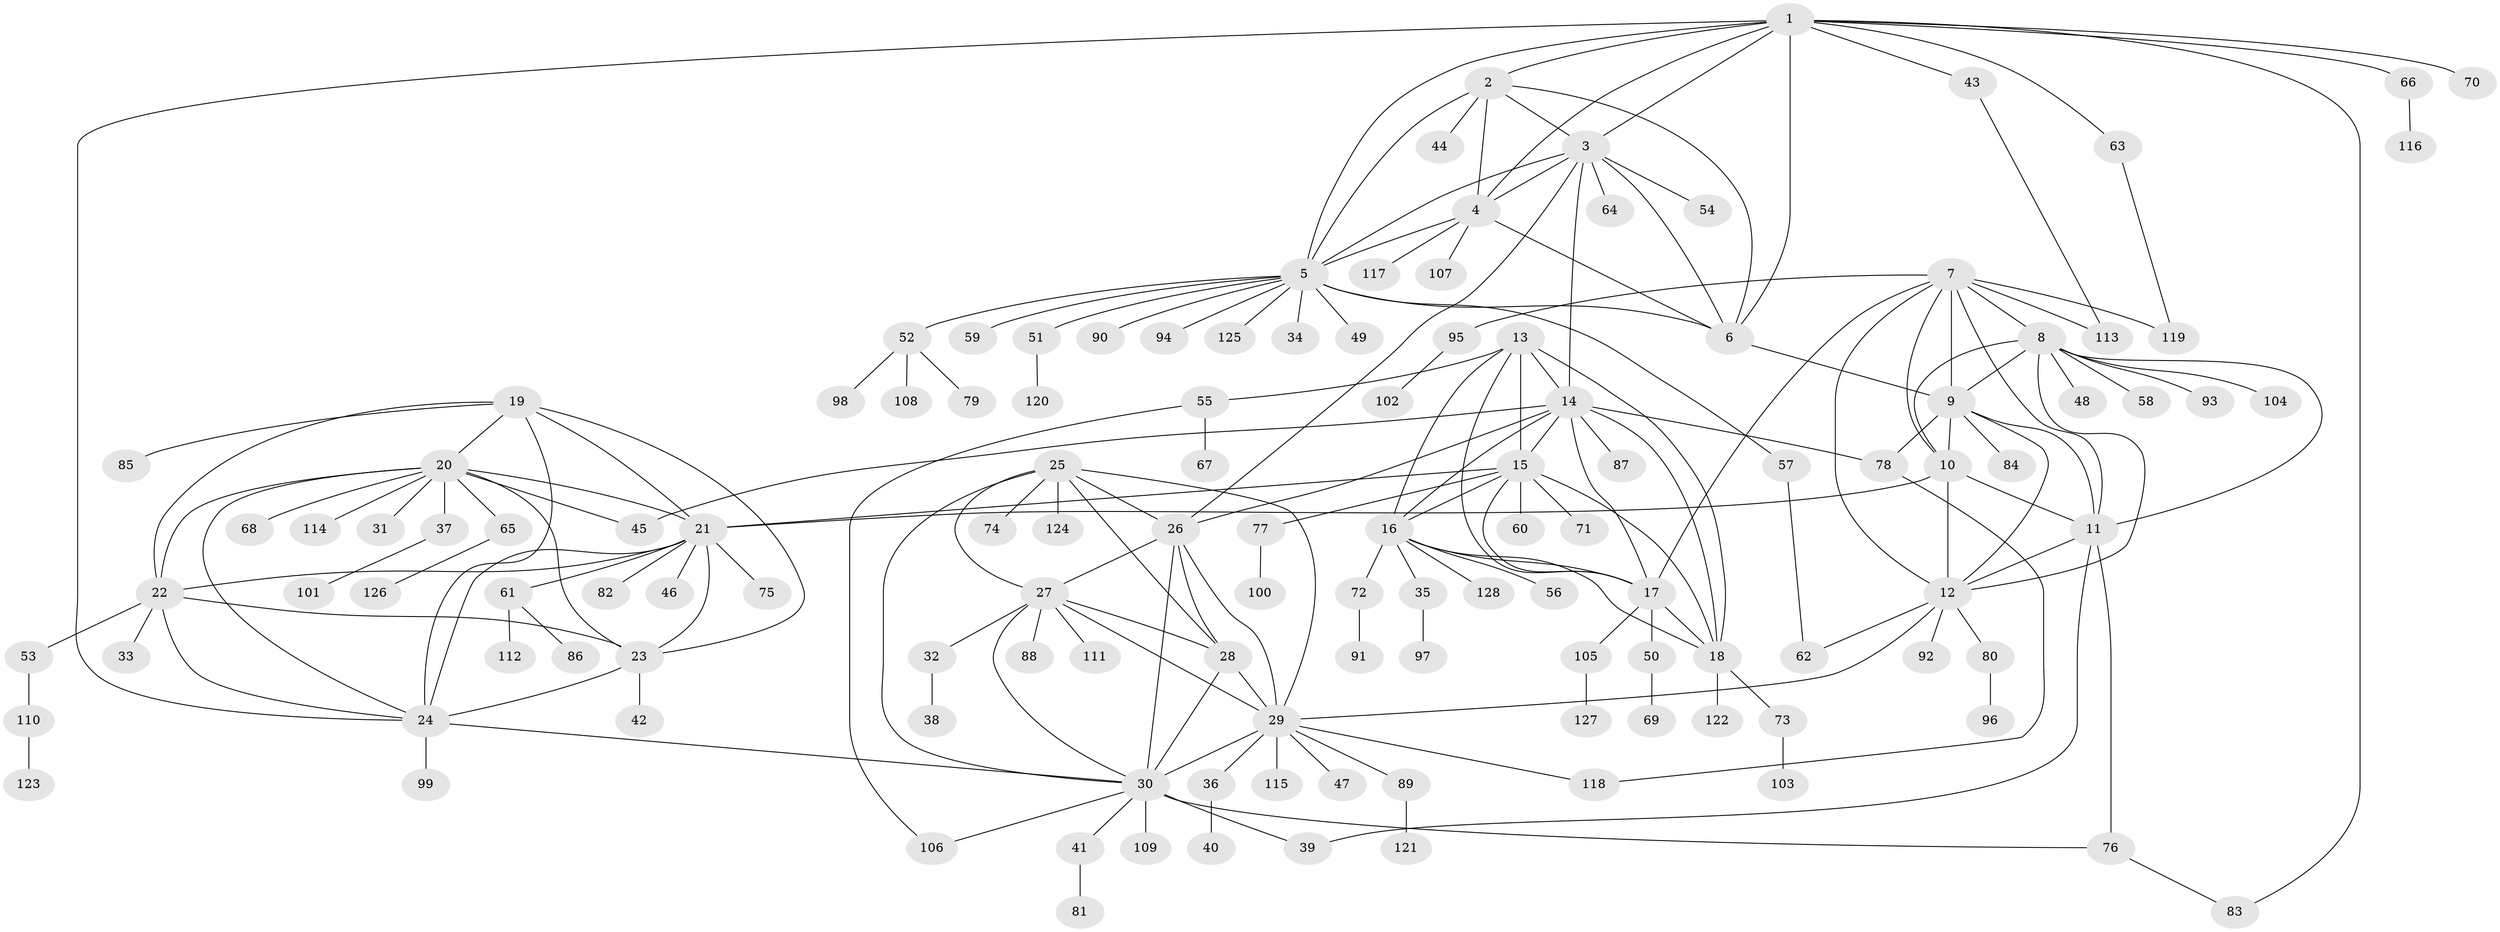 // coarse degree distribution, {3: 0.015625, 10: 0.015625, 5: 0.03125, 8: 0.015625, 4: 0.03125, 7: 0.015625, 1: 0.765625, 2: 0.046875, 12: 0.015625, 15: 0.015625, 16: 0.015625, 14: 0.015625}
// Generated by graph-tools (version 1.1) at 2025/59/03/04/25 21:59:05]
// undirected, 128 vertices, 193 edges
graph export_dot {
graph [start="1"]
  node [color=gray90,style=filled];
  1;
  2;
  3;
  4;
  5;
  6;
  7;
  8;
  9;
  10;
  11;
  12;
  13;
  14;
  15;
  16;
  17;
  18;
  19;
  20;
  21;
  22;
  23;
  24;
  25;
  26;
  27;
  28;
  29;
  30;
  31;
  32;
  33;
  34;
  35;
  36;
  37;
  38;
  39;
  40;
  41;
  42;
  43;
  44;
  45;
  46;
  47;
  48;
  49;
  50;
  51;
  52;
  53;
  54;
  55;
  56;
  57;
  58;
  59;
  60;
  61;
  62;
  63;
  64;
  65;
  66;
  67;
  68;
  69;
  70;
  71;
  72;
  73;
  74;
  75;
  76;
  77;
  78;
  79;
  80;
  81;
  82;
  83;
  84;
  85;
  86;
  87;
  88;
  89;
  90;
  91;
  92;
  93;
  94;
  95;
  96;
  97;
  98;
  99;
  100;
  101;
  102;
  103;
  104;
  105;
  106;
  107;
  108;
  109;
  110;
  111;
  112;
  113;
  114;
  115;
  116;
  117;
  118;
  119;
  120;
  121;
  122;
  123;
  124;
  125;
  126;
  127;
  128;
  1 -- 2;
  1 -- 3;
  1 -- 4;
  1 -- 5;
  1 -- 6;
  1 -- 24;
  1 -- 43;
  1 -- 63;
  1 -- 66;
  1 -- 70;
  1 -- 83;
  2 -- 3;
  2 -- 4;
  2 -- 5;
  2 -- 6;
  2 -- 44;
  3 -- 4;
  3 -- 5;
  3 -- 6;
  3 -- 14;
  3 -- 26;
  3 -- 54;
  3 -- 64;
  4 -- 5;
  4 -- 6;
  4 -- 107;
  4 -- 117;
  5 -- 6;
  5 -- 34;
  5 -- 49;
  5 -- 51;
  5 -- 52;
  5 -- 57;
  5 -- 59;
  5 -- 90;
  5 -- 94;
  5 -- 125;
  6 -- 9;
  7 -- 8;
  7 -- 9;
  7 -- 10;
  7 -- 11;
  7 -- 12;
  7 -- 17;
  7 -- 95;
  7 -- 113;
  7 -- 119;
  8 -- 9;
  8 -- 10;
  8 -- 11;
  8 -- 12;
  8 -- 48;
  8 -- 58;
  8 -- 93;
  8 -- 104;
  9 -- 10;
  9 -- 11;
  9 -- 12;
  9 -- 78;
  9 -- 84;
  10 -- 11;
  10 -- 12;
  10 -- 21;
  11 -- 12;
  11 -- 39;
  11 -- 76;
  12 -- 29;
  12 -- 62;
  12 -- 80;
  12 -- 92;
  13 -- 14;
  13 -- 15;
  13 -- 16;
  13 -- 17;
  13 -- 18;
  13 -- 55;
  14 -- 15;
  14 -- 16;
  14 -- 17;
  14 -- 18;
  14 -- 26;
  14 -- 45;
  14 -- 78;
  14 -- 87;
  15 -- 16;
  15 -- 17;
  15 -- 18;
  15 -- 21;
  15 -- 60;
  15 -- 71;
  15 -- 77;
  16 -- 17;
  16 -- 18;
  16 -- 35;
  16 -- 56;
  16 -- 72;
  16 -- 128;
  17 -- 18;
  17 -- 50;
  17 -- 105;
  18 -- 73;
  18 -- 122;
  19 -- 20;
  19 -- 21;
  19 -- 22;
  19 -- 23;
  19 -- 24;
  19 -- 85;
  20 -- 21;
  20 -- 22;
  20 -- 23;
  20 -- 24;
  20 -- 31;
  20 -- 37;
  20 -- 45;
  20 -- 65;
  20 -- 68;
  20 -- 114;
  21 -- 22;
  21 -- 23;
  21 -- 24;
  21 -- 46;
  21 -- 61;
  21 -- 75;
  21 -- 82;
  22 -- 23;
  22 -- 24;
  22 -- 33;
  22 -- 53;
  23 -- 24;
  23 -- 42;
  24 -- 30;
  24 -- 99;
  25 -- 26;
  25 -- 27;
  25 -- 28;
  25 -- 29;
  25 -- 30;
  25 -- 74;
  25 -- 124;
  26 -- 27;
  26 -- 28;
  26 -- 29;
  26 -- 30;
  27 -- 28;
  27 -- 29;
  27 -- 30;
  27 -- 32;
  27 -- 88;
  27 -- 111;
  28 -- 29;
  28 -- 30;
  29 -- 30;
  29 -- 36;
  29 -- 47;
  29 -- 89;
  29 -- 115;
  29 -- 118;
  30 -- 39;
  30 -- 41;
  30 -- 76;
  30 -- 106;
  30 -- 109;
  32 -- 38;
  35 -- 97;
  36 -- 40;
  37 -- 101;
  41 -- 81;
  43 -- 113;
  50 -- 69;
  51 -- 120;
  52 -- 79;
  52 -- 98;
  52 -- 108;
  53 -- 110;
  55 -- 67;
  55 -- 106;
  57 -- 62;
  61 -- 86;
  61 -- 112;
  63 -- 119;
  65 -- 126;
  66 -- 116;
  72 -- 91;
  73 -- 103;
  76 -- 83;
  77 -- 100;
  78 -- 118;
  80 -- 96;
  89 -- 121;
  95 -- 102;
  105 -- 127;
  110 -- 123;
}
